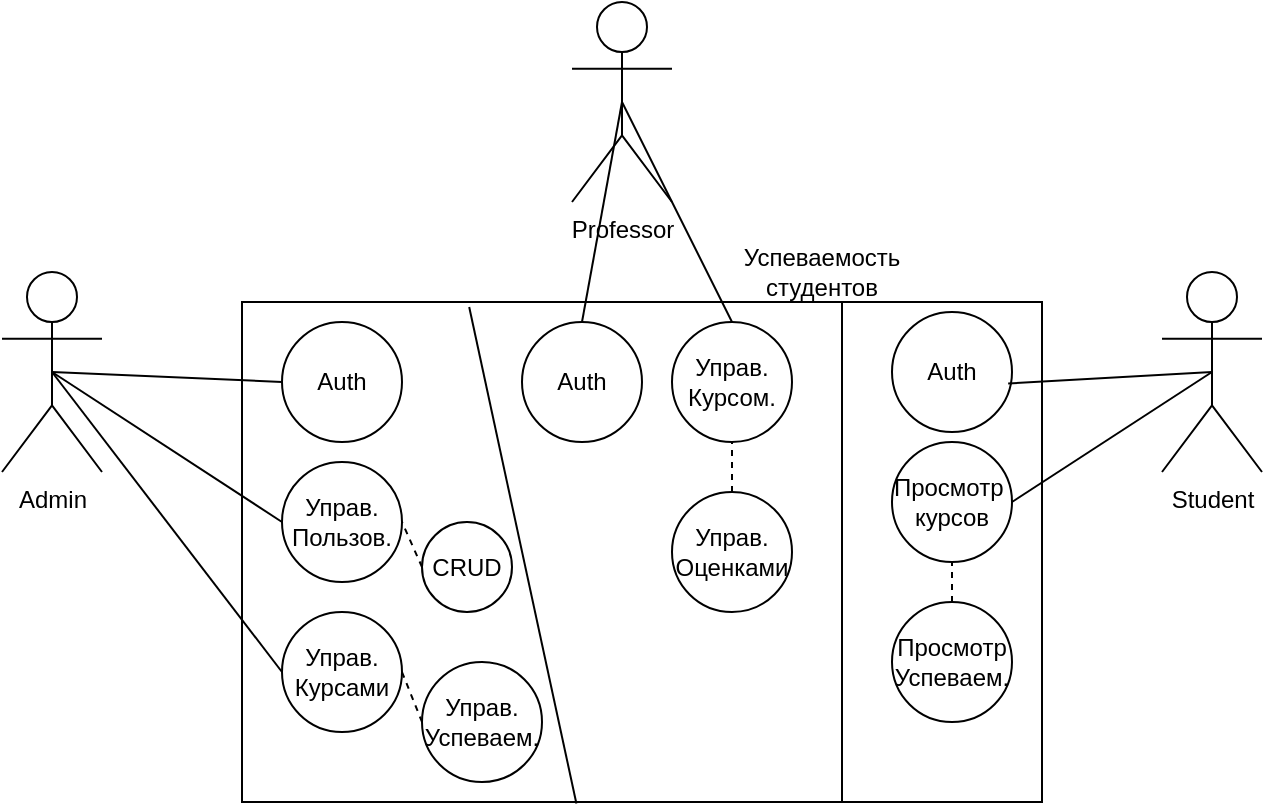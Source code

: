 <mxfile version="26.0.14">
  <diagram name="Страница — 1" id="y9vs90uOp_BDJF61NaWc">
    <mxGraphModel dx="983" dy="544" grid="1" gridSize="10" guides="1" tooltips="1" connect="1" arrows="1" fold="1" page="1" pageScale="1" pageWidth="827" pageHeight="1169" math="0" shadow="0">
      <root>
        <mxCell id="0" />
        <mxCell id="1" parent="0" />
        <mxCell id="fZiavdN6Dz8KueAMX91e-13" value="" style="rounded=0;whiteSpace=wrap;html=1;" vertex="1" parent="1">
          <mxGeometry x="140" y="210" width="400" height="250" as="geometry" />
        </mxCell>
        <mxCell id="fZiavdN6Dz8KueAMX91e-16" value="Auth" style="ellipse;whiteSpace=wrap;html=1;aspect=fixed;" vertex="1" parent="1">
          <mxGeometry x="465" y="215" width="60" height="60" as="geometry" />
        </mxCell>
        <mxCell id="fZiavdN6Dz8KueAMX91e-17" value="Просмотр&amp;nbsp;&lt;div&gt;курсов&lt;/div&gt;" style="ellipse;whiteSpace=wrap;html=1;aspect=fixed;" vertex="1" parent="1">
          <mxGeometry x="465" y="280" width="60" height="60" as="geometry" />
        </mxCell>
        <mxCell id="fZiavdN6Dz8KueAMX91e-18" value="Student" style="shape=umlActor;verticalLabelPosition=bottom;verticalAlign=top;html=1;outlineConnect=0;" vertex="1" parent="1">
          <mxGeometry x="600" y="195" width="50" height="100" as="geometry" />
        </mxCell>
        <mxCell id="fZiavdN6Dz8KueAMX91e-20" value="" style="endArrow=none;html=1;rounded=0;entryX=0.968;entryY=0.596;entryDx=0;entryDy=0;entryPerimeter=0;exitX=0.5;exitY=0.5;exitDx=0;exitDy=0;exitPerimeter=0;" edge="1" parent="1" source="fZiavdN6Dz8KueAMX91e-18" target="fZiavdN6Dz8KueAMX91e-16">
          <mxGeometry width="50" height="50" relative="1" as="geometry">
            <mxPoint x="380" y="280" as="sourcePoint" />
            <mxPoint x="430" y="230" as="targetPoint" />
          </mxGeometry>
        </mxCell>
        <mxCell id="fZiavdN6Dz8KueAMX91e-21" value="" style="endArrow=none;html=1;rounded=0;exitX=1;exitY=0.5;exitDx=0;exitDy=0;entryX=0.5;entryY=0.5;entryDx=0;entryDy=0;entryPerimeter=0;" edge="1" parent="1" source="fZiavdN6Dz8KueAMX91e-17" target="fZiavdN6Dz8KueAMX91e-18">
          <mxGeometry width="50" height="50" relative="1" as="geometry">
            <mxPoint x="380" y="280" as="sourcePoint" />
            <mxPoint x="430" y="230" as="targetPoint" />
          </mxGeometry>
        </mxCell>
        <mxCell id="fZiavdN6Dz8KueAMX91e-23" value="Просмотр&lt;div&gt;Успеваем.&lt;/div&gt;" style="ellipse;whiteSpace=wrap;html=1;aspect=fixed;" vertex="1" parent="1">
          <mxGeometry x="465" y="360" width="60" height="60" as="geometry" />
        </mxCell>
        <mxCell id="fZiavdN6Dz8KueAMX91e-25" value="" style="endArrow=none;dashed=1;html=1;rounded=0;entryX=0.5;entryY=1;entryDx=0;entryDy=0;exitX=0.5;exitY=0;exitDx=0;exitDy=0;" edge="1" parent="1" source="fZiavdN6Dz8KueAMX91e-23" target="fZiavdN6Dz8KueAMX91e-17">
          <mxGeometry width="50" height="50" relative="1" as="geometry">
            <mxPoint x="380" y="280" as="sourcePoint" />
            <mxPoint x="430" y="230" as="targetPoint" />
          </mxGeometry>
        </mxCell>
        <mxCell id="fZiavdN6Dz8KueAMX91e-27" value="Admin" style="shape=umlActor;verticalLabelPosition=bottom;verticalAlign=top;html=1;outlineConnect=0;" vertex="1" parent="1">
          <mxGeometry x="20" y="195" width="50" height="100" as="geometry" />
        </mxCell>
        <mxCell id="fZiavdN6Dz8KueAMX91e-29" value="Auth" style="ellipse;whiteSpace=wrap;html=1;aspect=fixed;" vertex="1" parent="1">
          <mxGeometry x="160" y="220" width="60" height="60" as="geometry" />
        </mxCell>
        <mxCell id="fZiavdN6Dz8KueAMX91e-30" value="" style="endArrow=none;html=1;rounded=0;entryX=0;entryY=0.5;entryDx=0;entryDy=0;exitX=0.5;exitY=0.5;exitDx=0;exitDy=0;exitPerimeter=0;" edge="1" parent="1" source="fZiavdN6Dz8KueAMX91e-27" target="fZiavdN6Dz8KueAMX91e-29">
          <mxGeometry width="50" height="50" relative="1" as="geometry">
            <mxPoint x="400" y="280" as="sourcePoint" />
            <mxPoint x="450" y="230" as="targetPoint" />
          </mxGeometry>
        </mxCell>
        <mxCell id="fZiavdN6Dz8KueAMX91e-32" value="Управ.&lt;div&gt;Пользов.&lt;/div&gt;" style="ellipse;whiteSpace=wrap;html=1;aspect=fixed;" vertex="1" parent="1">
          <mxGeometry x="160" y="290" width="60" height="60" as="geometry" />
        </mxCell>
        <mxCell id="fZiavdN6Dz8KueAMX91e-35" value="Управ.&lt;div&gt;Курсами&lt;/div&gt;" style="ellipse;whiteSpace=wrap;html=1;aspect=fixed;" vertex="1" parent="1">
          <mxGeometry x="160" y="365" width="60" height="60" as="geometry" />
        </mxCell>
        <mxCell id="fZiavdN6Dz8KueAMX91e-36" value="" style="endArrow=none;html=1;rounded=0;entryX=0;entryY=0.5;entryDx=0;entryDy=0;exitX=0.5;exitY=0.5;exitDx=0;exitDy=0;exitPerimeter=0;" edge="1" parent="1" source="fZiavdN6Dz8KueAMX91e-27" target="fZiavdN6Dz8KueAMX91e-35">
          <mxGeometry width="50" height="50" relative="1" as="geometry">
            <mxPoint x="400" y="280" as="sourcePoint" />
            <mxPoint x="450" y="230" as="targetPoint" />
          </mxGeometry>
        </mxCell>
        <mxCell id="fZiavdN6Dz8KueAMX91e-39" value="Professor" style="shape=umlActor;verticalLabelPosition=bottom;verticalAlign=top;html=1;outlineConnect=0;" vertex="1" parent="1">
          <mxGeometry x="305" y="60" width="50" height="100" as="geometry" />
        </mxCell>
        <mxCell id="fZiavdN6Dz8KueAMX91e-40" value="Auth" style="ellipse;whiteSpace=wrap;html=1;aspect=fixed;" vertex="1" parent="1">
          <mxGeometry x="280" y="220" width="60" height="60" as="geometry" />
        </mxCell>
        <mxCell id="fZiavdN6Dz8KueAMX91e-41" value="" style="endArrow=none;html=1;rounded=0;exitX=0.5;exitY=0;exitDx=0;exitDy=0;entryX=0.5;entryY=0.5;entryDx=0;entryDy=0;entryPerimeter=0;" edge="1" parent="1" source="fZiavdN6Dz8KueAMX91e-40" target="fZiavdN6Dz8KueAMX91e-39">
          <mxGeometry width="50" height="50" relative="1" as="geometry">
            <mxPoint x="400" y="280" as="sourcePoint" />
            <mxPoint x="310" y="150" as="targetPoint" />
          </mxGeometry>
        </mxCell>
        <mxCell id="fZiavdN6Dz8KueAMX91e-42" value="Управ.&lt;div&gt;Курсом.&lt;/div&gt;" style="ellipse;whiteSpace=wrap;html=1;aspect=fixed;" vertex="1" parent="1">
          <mxGeometry x="355" y="220" width="60" height="60" as="geometry" />
        </mxCell>
        <mxCell id="fZiavdN6Dz8KueAMX91e-43" value="" style="endArrow=none;html=1;rounded=0;entryX=0.5;entryY=0.5;entryDx=0;entryDy=0;entryPerimeter=0;exitX=0.5;exitY=0;exitDx=0;exitDy=0;" edge="1" parent="1" source="fZiavdN6Dz8KueAMX91e-42" target="fZiavdN6Dz8KueAMX91e-39">
          <mxGeometry width="50" height="50" relative="1" as="geometry">
            <mxPoint x="400" y="280" as="sourcePoint" />
            <mxPoint x="450" y="230" as="targetPoint" />
          </mxGeometry>
        </mxCell>
        <mxCell id="fZiavdN6Dz8KueAMX91e-45" value="Управ.&lt;div&gt;Оценками&lt;/div&gt;" style="ellipse;whiteSpace=wrap;html=1;aspect=fixed;" vertex="1" parent="1">
          <mxGeometry x="355" y="305" width="60" height="60" as="geometry" />
        </mxCell>
        <mxCell id="fZiavdN6Dz8KueAMX91e-48" value="" style="endArrow=none;dashed=1;html=1;rounded=0;entryX=0.5;entryY=1;entryDx=0;entryDy=0;exitX=0.5;exitY=0;exitDx=0;exitDy=0;" edge="1" parent="1" source="fZiavdN6Dz8KueAMX91e-45" target="fZiavdN6Dz8KueAMX91e-42">
          <mxGeometry width="50" height="50" relative="1" as="geometry">
            <mxPoint x="400" y="280" as="sourcePoint" />
            <mxPoint x="450" y="230" as="targetPoint" />
          </mxGeometry>
        </mxCell>
        <mxCell id="fZiavdN6Dz8KueAMX91e-51" value="" style="endArrow=none;html=1;rounded=0;entryX=0;entryY=0.5;entryDx=0;entryDy=0;exitX=0.5;exitY=0.5;exitDx=0;exitDy=0;exitPerimeter=0;" edge="1" parent="1" source="fZiavdN6Dz8KueAMX91e-27" target="fZiavdN6Dz8KueAMX91e-32">
          <mxGeometry width="50" height="50" relative="1" as="geometry">
            <mxPoint x="400" y="280" as="sourcePoint" />
            <mxPoint x="450" y="230" as="targetPoint" />
          </mxGeometry>
        </mxCell>
        <mxCell id="fZiavdN6Dz8KueAMX91e-52" value="Управ.&lt;div&gt;Успеваем.&lt;/div&gt;" style="ellipse;whiteSpace=wrap;html=1;aspect=fixed;" vertex="1" parent="1">
          <mxGeometry x="230" y="390" width="60" height="60" as="geometry" />
        </mxCell>
        <mxCell id="fZiavdN6Dz8KueAMX91e-53" value="" style="endArrow=none;dashed=1;html=1;rounded=0;entryX=0;entryY=0.5;entryDx=0;entryDy=0;exitX=1;exitY=0.5;exitDx=0;exitDy=0;" edge="1" parent="1" source="fZiavdN6Dz8KueAMX91e-35" target="fZiavdN6Dz8KueAMX91e-52">
          <mxGeometry width="50" height="50" relative="1" as="geometry">
            <mxPoint x="400" y="280" as="sourcePoint" />
            <mxPoint x="450" y="230" as="targetPoint" />
          </mxGeometry>
        </mxCell>
        <mxCell id="fZiavdN6Dz8KueAMX91e-54" value="Успеваемость студентов" style="text;html=1;align=center;verticalAlign=middle;whiteSpace=wrap;rounded=0;" vertex="1" parent="1">
          <mxGeometry x="400" y="180" width="60" height="30" as="geometry" />
        </mxCell>
        <mxCell id="fZiavdN6Dz8KueAMX91e-55" value="" style="endArrow=none;html=1;rounded=0;entryX=0.284;entryY=0.01;entryDx=0;entryDy=0;entryPerimeter=0;exitX=0.418;exitY=1.003;exitDx=0;exitDy=0;exitPerimeter=0;" edge="1" parent="1" source="fZiavdN6Dz8KueAMX91e-13" target="fZiavdN6Dz8KueAMX91e-13">
          <mxGeometry width="50" height="50" relative="1" as="geometry">
            <mxPoint x="400" y="280" as="sourcePoint" />
            <mxPoint x="450" y="230" as="targetPoint" />
          </mxGeometry>
        </mxCell>
        <mxCell id="fZiavdN6Dz8KueAMX91e-56" value="" style="endArrow=none;html=1;rounded=0;entryX=0.75;entryY=0;entryDx=0;entryDy=0;exitX=0.75;exitY=1;exitDx=0;exitDy=0;" edge="1" parent="1" source="fZiavdN6Dz8KueAMX91e-13" target="fZiavdN6Dz8KueAMX91e-13">
          <mxGeometry width="50" height="50" relative="1" as="geometry">
            <mxPoint x="400" y="280" as="sourcePoint" />
            <mxPoint x="450" y="230" as="targetPoint" />
          </mxGeometry>
        </mxCell>
        <mxCell id="fZiavdN6Dz8KueAMX91e-59" value="CRUD" style="ellipse;whiteSpace=wrap;html=1;aspect=fixed;" vertex="1" parent="1">
          <mxGeometry x="230" y="320" width="45" height="45" as="geometry" />
        </mxCell>
        <mxCell id="fZiavdN6Dz8KueAMX91e-61" value="" style="endArrow=none;dashed=1;html=1;rounded=0;entryX=1;entryY=0.5;entryDx=0;entryDy=0;exitX=0;exitY=0.5;exitDx=0;exitDy=0;" edge="1" parent="1" source="fZiavdN6Dz8KueAMX91e-59" target="fZiavdN6Dz8KueAMX91e-32">
          <mxGeometry width="50" height="50" relative="1" as="geometry">
            <mxPoint x="400" y="280" as="sourcePoint" />
            <mxPoint x="450" y="230" as="targetPoint" />
          </mxGeometry>
        </mxCell>
      </root>
    </mxGraphModel>
  </diagram>
</mxfile>
